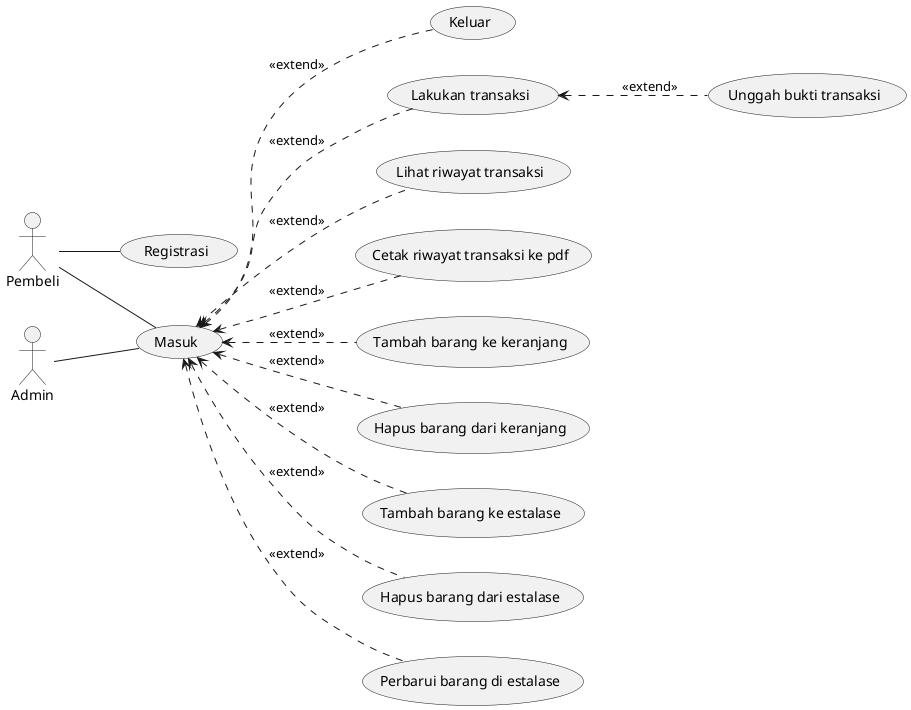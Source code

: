 @startuml
left to right direction

actor Pembeli as usr
actor Admin as root

(Masuk) as signin
(Registrasi) as signup
(Keluar) as signout
(Lakukan transaksi) as trx
(Unggah bukti transaksi) as up_trx_receipt
(Lihat riwayat transaksi) as trx_history
(Cetak riwayat transaksi ke pdf) as pdf_trx_history
(Tambah barang ke keranjang) as add_cart
(Hapus barang dari keranjang) as del_cart
(Tambah barang ke estalase) as crt_item
(Hapus barang dari estalase) as del_item
(Perbarui barang di estalase) as upd_item

usr -- signin
usr -- signup

root -- signin

signin <.. trx: <<extend>>
signin <.. trx_history: <<extend>>
signin <.. pdf_trx_history: <<extend>>
signin <.. add_cart: <<extend>>
signin <.. del_cart: <<extend>>
signin <.. signout: <<extend>>

trx <.. up_trx_receipt: <<extend>>

signin <.. crt_item: <<extend>>
signin <.. del_item: <<extend>>
signin <.. upd_item: <<extend>>

@enduml
